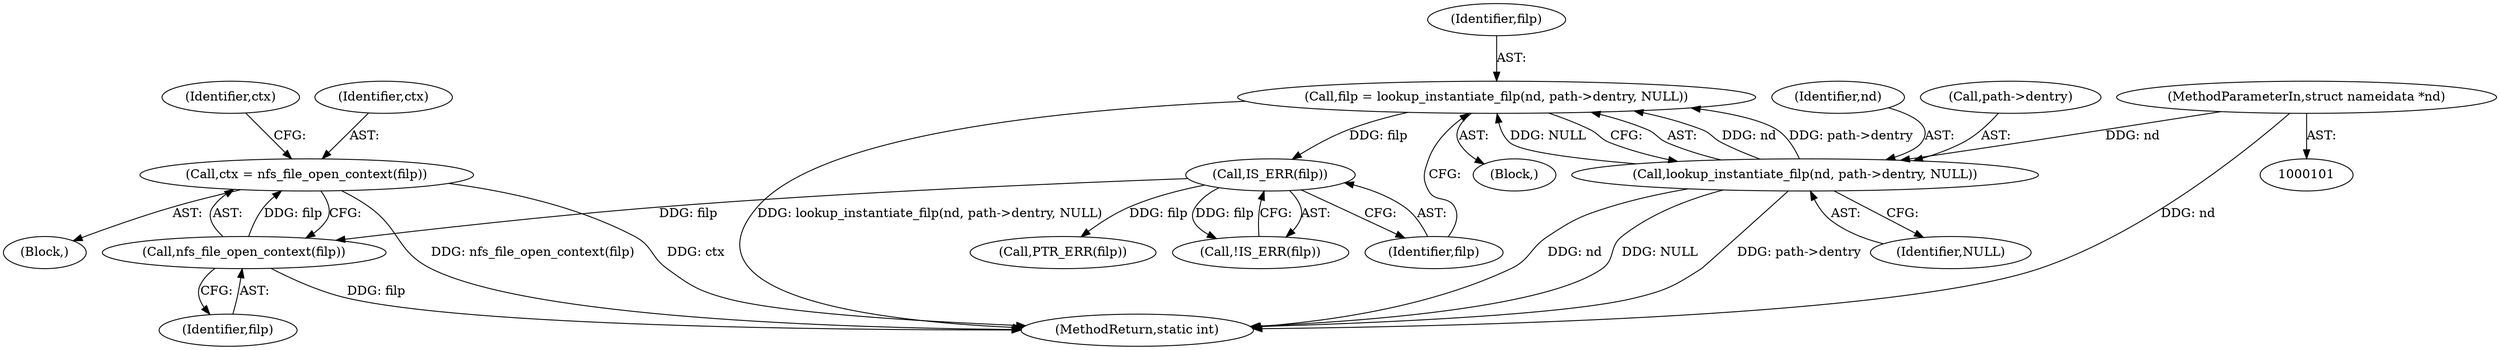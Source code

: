 digraph "0_linux_dc0b027dfadfcb8a5504f7d8052754bf8d501ab9_10@API" {
"1000151" [label="(Call,ctx = nfs_file_open_context(filp))"];
"1000153" [label="(Call,nfs_file_open_context(filp))"];
"1000147" [label="(Call,IS_ERR(filp))"];
"1000137" [label="(Call,filp = lookup_instantiate_filp(nd, path->dentry, NULL))"];
"1000139" [label="(Call,lookup_instantiate_filp(nd, path->dentry, NULL))"];
"1000102" [label="(MethodParameterIn,struct nameidata *nd)"];
"1000140" [label="(Identifier,nd)"];
"1000177" [label="(MethodReturn,static int)"];
"1000106" [label="(Block,)"];
"1000149" [label="(Block,)"];
"1000154" [label="(Identifier,filp)"];
"1000157" [label="(Identifier,ctx)"];
"1000148" [label="(Identifier,filp)"];
"1000138" [label="(Identifier,filp)"];
"1000164" [label="(Call,PTR_ERR(filp))"];
"1000141" [label="(Call,path->dentry)"];
"1000102" [label="(MethodParameterIn,struct nameidata *nd)"];
"1000151" [label="(Call,ctx = nfs_file_open_context(filp))"];
"1000137" [label="(Call,filp = lookup_instantiate_filp(nd, path->dentry, NULL))"];
"1000144" [label="(Identifier,NULL)"];
"1000152" [label="(Identifier,ctx)"];
"1000147" [label="(Call,IS_ERR(filp))"];
"1000146" [label="(Call,!IS_ERR(filp))"];
"1000139" [label="(Call,lookup_instantiate_filp(nd, path->dentry, NULL))"];
"1000153" [label="(Call,nfs_file_open_context(filp))"];
"1000151" -> "1000149"  [label="AST: "];
"1000151" -> "1000153"  [label="CFG: "];
"1000152" -> "1000151"  [label="AST: "];
"1000153" -> "1000151"  [label="AST: "];
"1000157" -> "1000151"  [label="CFG: "];
"1000151" -> "1000177"  [label="DDG: nfs_file_open_context(filp)"];
"1000151" -> "1000177"  [label="DDG: ctx"];
"1000153" -> "1000151"  [label="DDG: filp"];
"1000153" -> "1000154"  [label="CFG: "];
"1000154" -> "1000153"  [label="AST: "];
"1000153" -> "1000177"  [label="DDG: filp"];
"1000147" -> "1000153"  [label="DDG: filp"];
"1000147" -> "1000146"  [label="AST: "];
"1000147" -> "1000148"  [label="CFG: "];
"1000148" -> "1000147"  [label="AST: "];
"1000146" -> "1000147"  [label="CFG: "];
"1000147" -> "1000146"  [label="DDG: filp"];
"1000137" -> "1000147"  [label="DDG: filp"];
"1000147" -> "1000164"  [label="DDG: filp"];
"1000137" -> "1000106"  [label="AST: "];
"1000137" -> "1000139"  [label="CFG: "];
"1000138" -> "1000137"  [label="AST: "];
"1000139" -> "1000137"  [label="AST: "];
"1000148" -> "1000137"  [label="CFG: "];
"1000137" -> "1000177"  [label="DDG: lookup_instantiate_filp(nd, path->dentry, NULL)"];
"1000139" -> "1000137"  [label="DDG: nd"];
"1000139" -> "1000137"  [label="DDG: path->dentry"];
"1000139" -> "1000137"  [label="DDG: NULL"];
"1000139" -> "1000144"  [label="CFG: "];
"1000140" -> "1000139"  [label="AST: "];
"1000141" -> "1000139"  [label="AST: "];
"1000144" -> "1000139"  [label="AST: "];
"1000139" -> "1000177"  [label="DDG: path->dentry"];
"1000139" -> "1000177"  [label="DDG: nd"];
"1000139" -> "1000177"  [label="DDG: NULL"];
"1000102" -> "1000139"  [label="DDG: nd"];
"1000102" -> "1000101"  [label="AST: "];
"1000102" -> "1000177"  [label="DDG: nd"];
}
